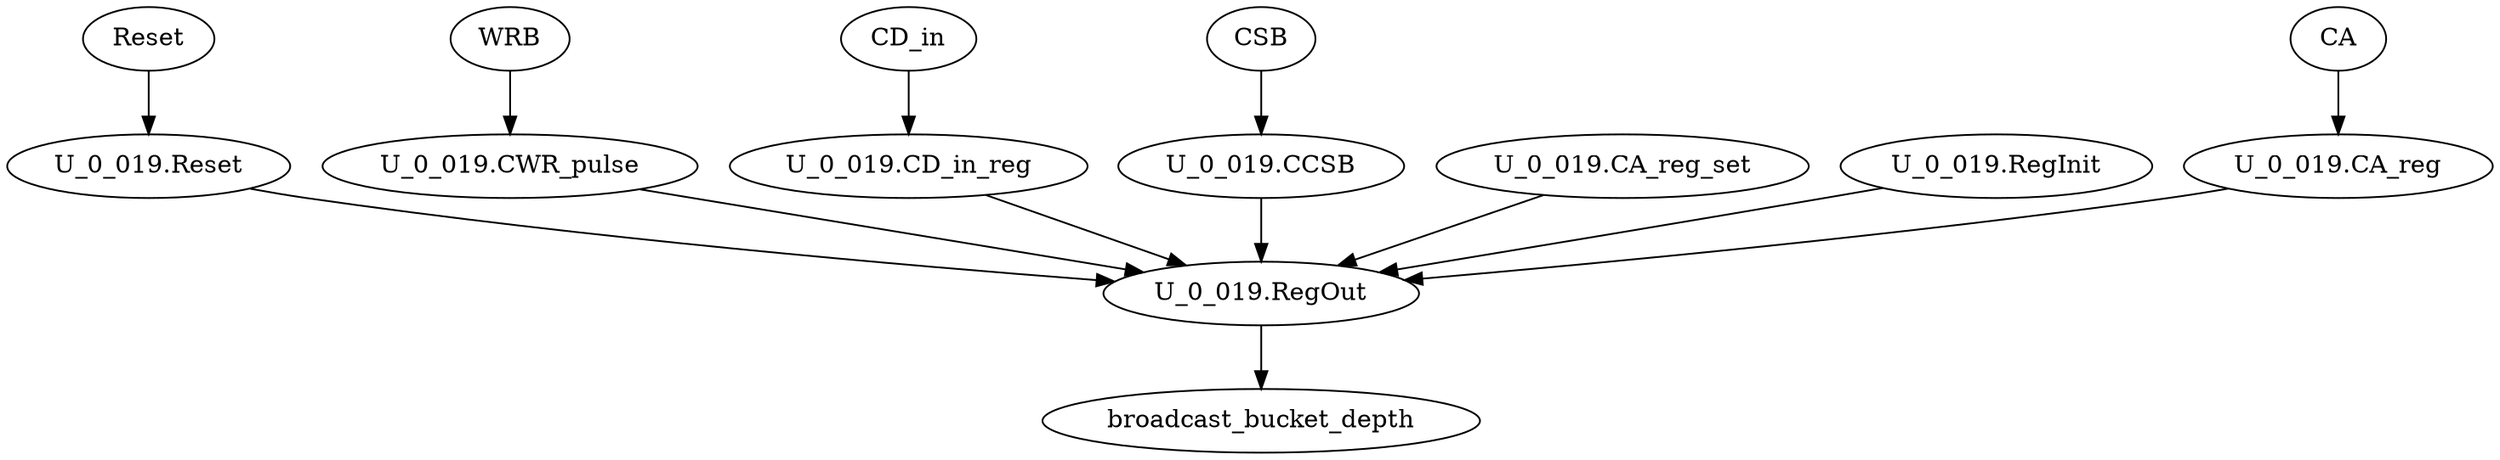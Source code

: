 strict digraph "" {
	Reset	 [complexity=1,
		importance=0.0308170945521,
		rank=0.0308170945521];
	"U_0_019.Reset"	 [complexity=1,
		importance=0.029063591725,
		rank=0.029063591725];
	Reset -> "U_0_019.Reset";
	"U_0_019.RegOut"	 [complexity=0,
		importance=0.0136486911662,
		rank=0.0];
	broadcast_bucket_depth	 [complexity=0,
		importance=0.00571852560641,
		rank=0.0];
	"U_0_019.RegOut" -> broadcast_bucket_depth;
	WRB	 [complexity=4,
		importance=0.0171685902472,
		rank=0.00429214756179];
	"U_0_019.CWR_pulse"	 [complexity=4,
		importance=0.01541508742,
		rank=0.00385377185501];
	WRB -> "U_0_019.CWR_pulse";
	"U_0_019.Reset" -> "U_0_019.RegOut";
	CD_in	 [complexity=2,
		importance=0.0171830953522,
		rank=0.00859154767611];
	"U_0_019.CD_in_reg"	 [complexity=2,
		importance=0.0154295925251,
		rank=0.00771479626255];
	CD_in -> "U_0_019.CD_in_reg";
	"U_0_019.CWR_pulse" -> "U_0_019.RegOut";
	CSB	 [complexity=4,
		importance=0.0171685902472,
		rank=0.00429214756179];
	"U_0_019.CCSB"	 [complexity=4,
		importance=0.01541508742,
		rank=0.00385377185501];
	CSB -> "U_0_019.CCSB";
	"U_0_019.CD_in_reg" -> "U_0_019.RegOut";
	"U_0_019.CCSB" -> "U_0_019.RegOut";
	"U_0_019.CA_reg_set"	 [complexity=4,
		importance=0.0154021939933,
		rank=0.00385054849833];
	"U_0_019.CA_reg_set" -> "U_0_019.RegOut";
	"U_0_019.RegInit"	 [complexity=2,
		importance=0.0154021939933,
		rank=0.00770109699667];
	"U_0_019.RegInit" -> "U_0_019.RegOut";
	CA	 [complexity=4,
		importance=0.0171685902472,
		rank=0.00429214756179];
	"U_0_019.CA_reg"	 [complexity=4,
		importance=0.01541508742,
		rank=0.00385377185501];
	CA -> "U_0_019.CA_reg";
	"U_0_019.CA_reg" -> "U_0_019.RegOut";
}
